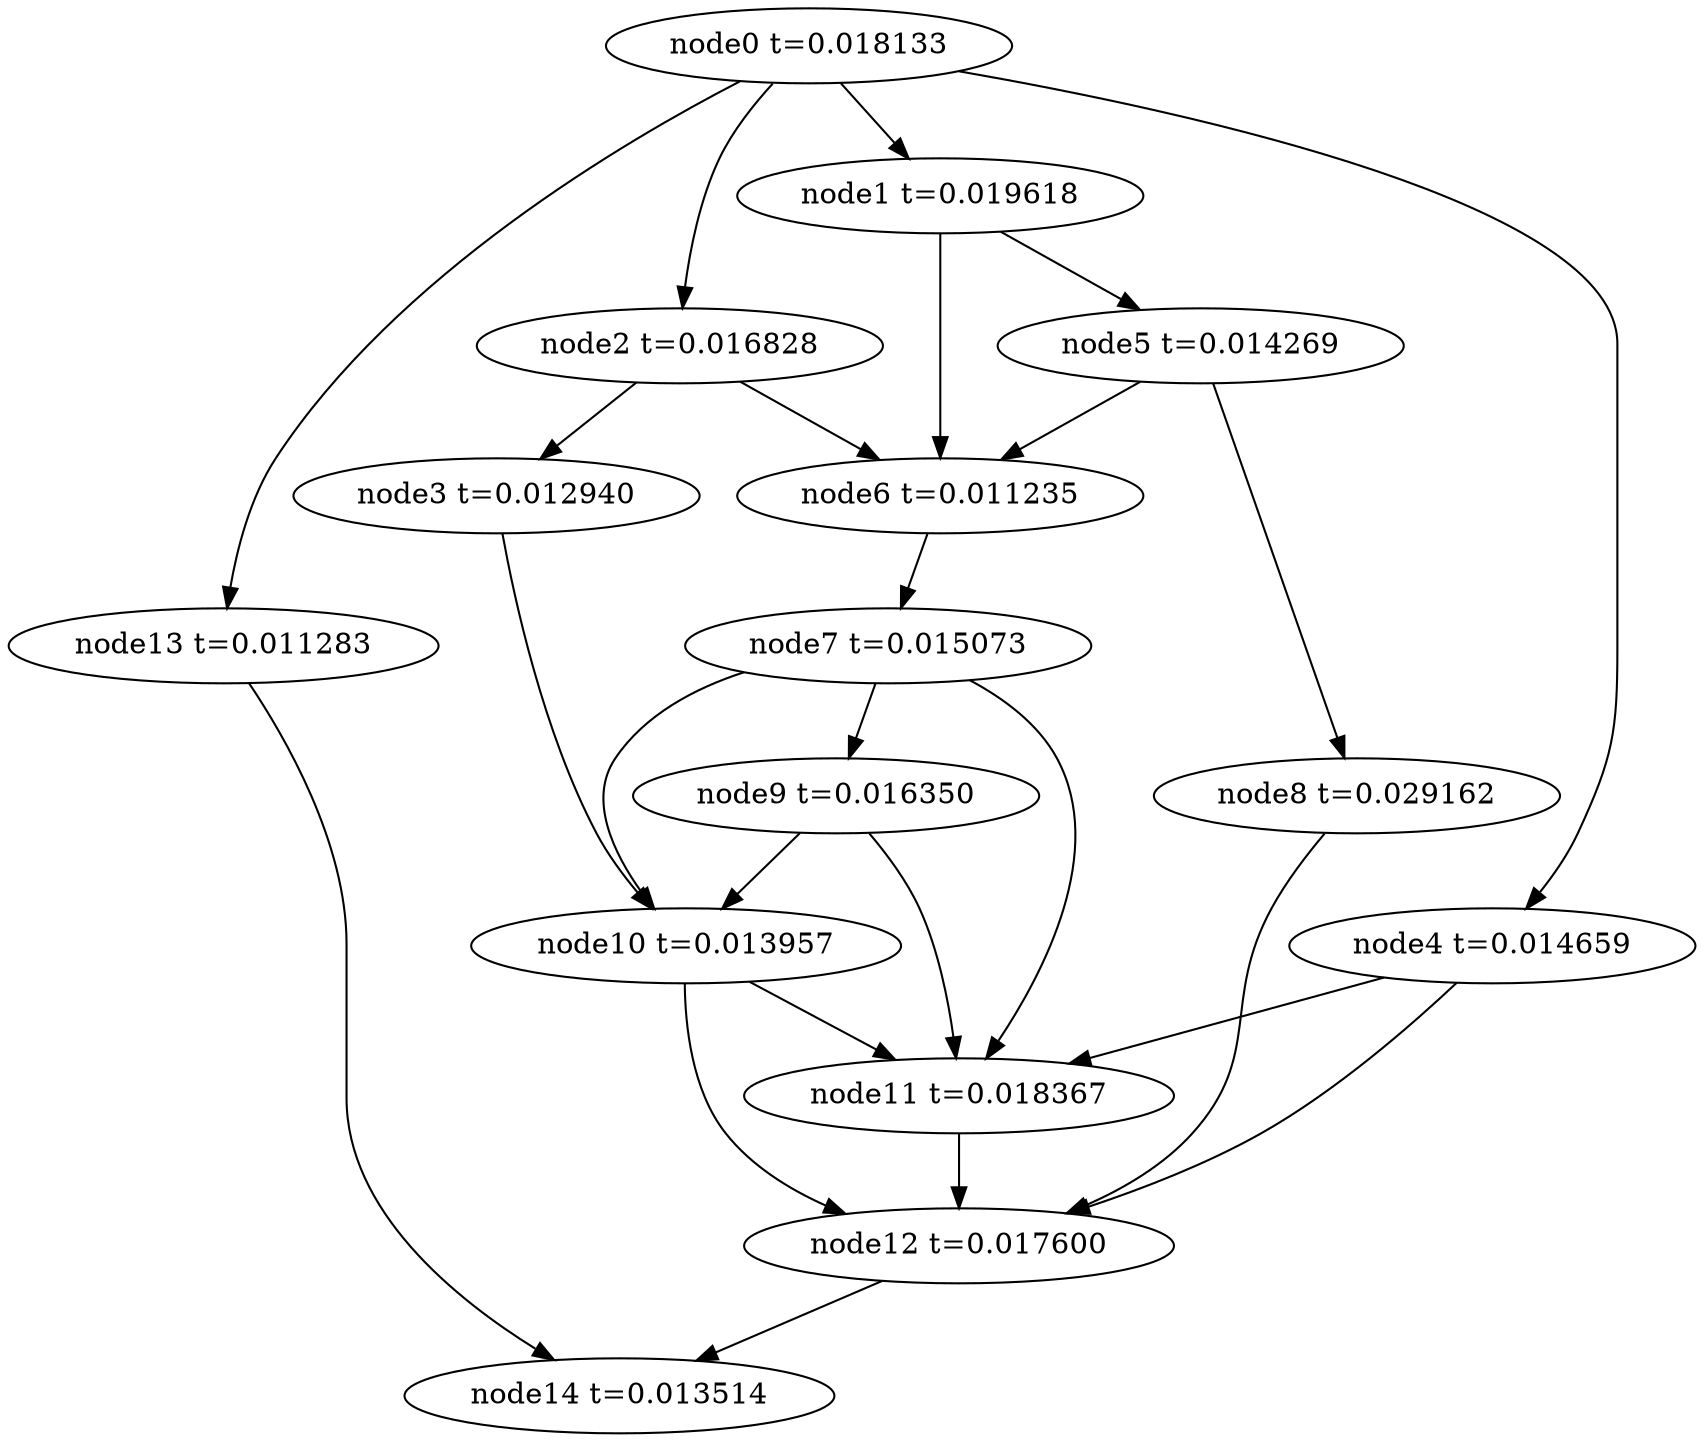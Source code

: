 digraph g{
	node14[label="node14 t=0.013514"]
	node13 -> node14
	node13[label="node13 t=0.011283"];
	node12 -> node14
	node12[label="node12 t=0.017600"];
	node11 -> node12
	node11[label="node11 t=0.018367"];
	node10 -> node12
	node10 -> node11
	node10[label="node10 t=0.013957"];
	node9 -> node11
	node9 -> node10
	node9[label="node9 t=0.016350"];
	node8 -> node12
	node8[label="node8 t=0.029162"];
	node7 -> node11
	node7 -> node10
	node7 -> node9
	node7[label="node7 t=0.015073"];
	node6 -> node7
	node6[label="node6 t=0.011235"];
	node5 -> node8
	node5 -> node6
	node5[label="node5 t=0.014269"];
	node4 -> node12
	node4 -> node11
	node4[label="node4 t=0.014659"];
	node3 -> node10
	node3[label="node3 t=0.012940"];
	node2 -> node6
	node2 -> node3
	node2[label="node2 t=0.016828"];
	node1 -> node6
	node1 -> node5
	node1[label="node1 t=0.019618"];
	node0 -> node13
	node0 -> node4
	node0 -> node2
	node0 -> node1
	node0[label="node0 t=0.018133"];
}
